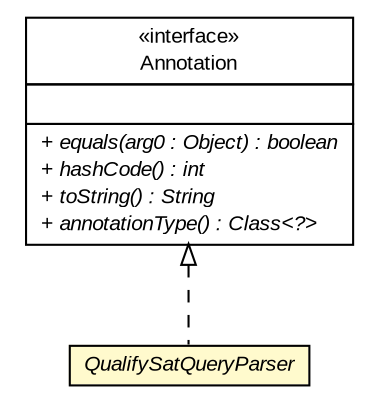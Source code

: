 #!/usr/local/bin/dot
#
# Class diagram 
# Generated by UMLGraph version R5_6 (http://www.umlgraph.org/)
#

digraph G {
	edge [fontname="arial",fontsize=10,labelfontname="arial",labelfontsize=10];
	node [fontname="arial",fontsize=10,shape=plaintext];
	nodesep=0.25;
	ranksep=0.5;
	// br.gov.to.sefaz.persistence.satquery.parser.QualifySatQueryParser
	c13957 [label=<<table title="br.gov.to.sefaz.persistence.satquery.parser.QualifySatQueryParser" border="0" cellborder="1" cellspacing="0" cellpadding="2" port="p" bgcolor="lemonChiffon" href="./QualifySatQueryParser.html">
		<tr><td><table border="0" cellspacing="0" cellpadding="1">
<tr><td align="center" balign="center"><font face="arial italic"> QualifySatQueryParser </font></td></tr>
		</table></td></tr>
		</table>>, URL="./QualifySatQueryParser.html", fontname="arial", fontcolor="black", fontsize=10.0];
	//br.gov.to.sefaz.persistence.satquery.parser.QualifySatQueryParser implements java.lang.annotation.Annotation
	c13962:p -> c13957:p [dir=back,arrowtail=empty,style=dashed];
	// java.lang.annotation.Annotation
	c13962 [label=<<table title="java.lang.annotation.Annotation" border="0" cellborder="1" cellspacing="0" cellpadding="2" port="p" href="http://java.sun.com/j2se/1.4.2/docs/api/java/lang/annotation/Annotation.html">
		<tr><td><table border="0" cellspacing="0" cellpadding="1">
<tr><td align="center" balign="center"> &#171;interface&#187; </td></tr>
<tr><td align="center" balign="center"> Annotation </td></tr>
		</table></td></tr>
		<tr><td><table border="0" cellspacing="0" cellpadding="1">
<tr><td align="left" balign="left">  </td></tr>
		</table></td></tr>
		<tr><td><table border="0" cellspacing="0" cellpadding="1">
<tr><td align="left" balign="left"><font face="arial italic" point-size="10.0"> + equals(arg0 : Object) : boolean </font></td></tr>
<tr><td align="left" balign="left"><font face="arial italic" point-size="10.0"> + hashCode() : int </font></td></tr>
<tr><td align="left" balign="left"><font face="arial italic" point-size="10.0"> + toString() : String </font></td></tr>
<tr><td align="left" balign="left"><font face="arial italic" point-size="10.0"> + annotationType() : Class&lt;?&gt; </font></td></tr>
		</table></td></tr>
		</table>>, URL="http://java.sun.com/j2se/1.4.2/docs/api/java/lang/annotation/Annotation.html", fontname="arial", fontcolor="black", fontsize=10.0];
}

